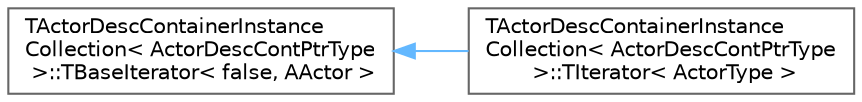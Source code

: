 digraph "Graphical Class Hierarchy"
{
 // INTERACTIVE_SVG=YES
 // LATEX_PDF_SIZE
  bgcolor="transparent";
  edge [fontname=Helvetica,fontsize=10,labelfontname=Helvetica,labelfontsize=10];
  node [fontname=Helvetica,fontsize=10,shape=box,height=0.2,width=0.4];
  rankdir="LR";
  Node0 [id="Node000000",label="TActorDescContainerInstance\lCollection\< ActorDescContPtrType\l \>::TBaseIterator\< false, AActor \>",height=0.2,width=0.4,color="grey40", fillcolor="white", style="filled",URL="$dd/da4/classTActorDescContainerInstanceCollection_1_1TBaseIterator.html",tooltip=" "];
  Node0 -> Node1 [id="edge6057_Node000000_Node000001",dir="back",color="steelblue1",style="solid",tooltip=" "];
  Node1 [id="Node000001",label="TActorDescContainerInstance\lCollection\< ActorDescContPtrType\l \>::TIterator\< ActorType \>",height=0.2,width=0.4,color="grey40", fillcolor="white", style="filled",URL="$d1/ded/classTActorDescContainerInstanceCollection_1_1TIterator.html",tooltip=" "];
}
